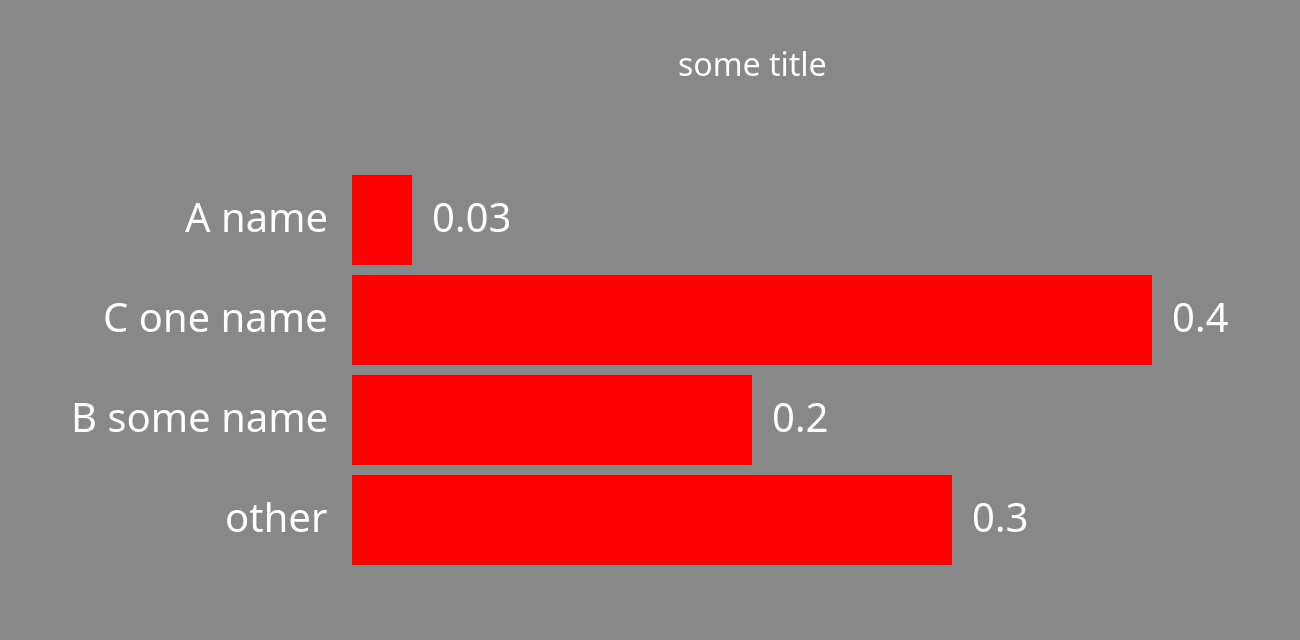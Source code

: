 {
  "$schema": "https://vega.github.io/schema/vega-lite/v3.json",
  "data": {
    "values": [
      { "name": "A name", "value": 0.03 },
      { "name": "C one name", "value": 0.4 },
      { "name": "B some name", "value": 0.2 },
      { "name": "other", "value": 0.3 }
    ]
  },
  "vconcat": [
    {
      "title": {
        "text": "some title",
        "fontSize": 16,
        "limit": 540
      },
      "width": 400,
      "layer": [{ "mark": "text" }]
    },
    {
      "width": 400,
      "encoding": {
        "y": {
          "field": "name",
          "type": "ordinal",
          "axis": { "offset": 10 },
          "sort": { "order":"descending"}
        },
        "x": {
          "field": "value",
          "type": "quantitative",
          "axis": { "labels": false }
        },
        "color": {
          "legend": null,
          "field": "value",
          "type": "nominal",
          "scale": { "range": ["red"] }
        }
      },
      "layer": [
        { "mark": "bar", "height": 200 },
        {
          "mark": {
            "type": "text",
            "fontSize": 20,
            "align": "left",
            "baseline": "middle",
            "dx": 10
          },
          "encoding": {
            "text": {
              "field": "value",
              "type": "quantitative"
            },
            "color": {
              "value": "white"
            }
          }
        }
      ]
    }
  ],
  "config": {
    "title": { "color": "#fff", "fontSize": 14, "fontWeight": "lighter" },
    "background": "#888",
    "style": {
      "guide-label": { "fill": "#fff" },
      "guide-title": { "fill": "#fff" }
    },
    "axis": {
      "grid": false,
      "ticks": false,
      "title": null,
      "domain": false,
      "labelFontSize": 20
    },
    "mark": {
      "tooltip": null
    },
    "view": { "stroke": null },
    "padding": { "left": 35, "top": 25, "right": 35, "bottom": 35 }
  }
}